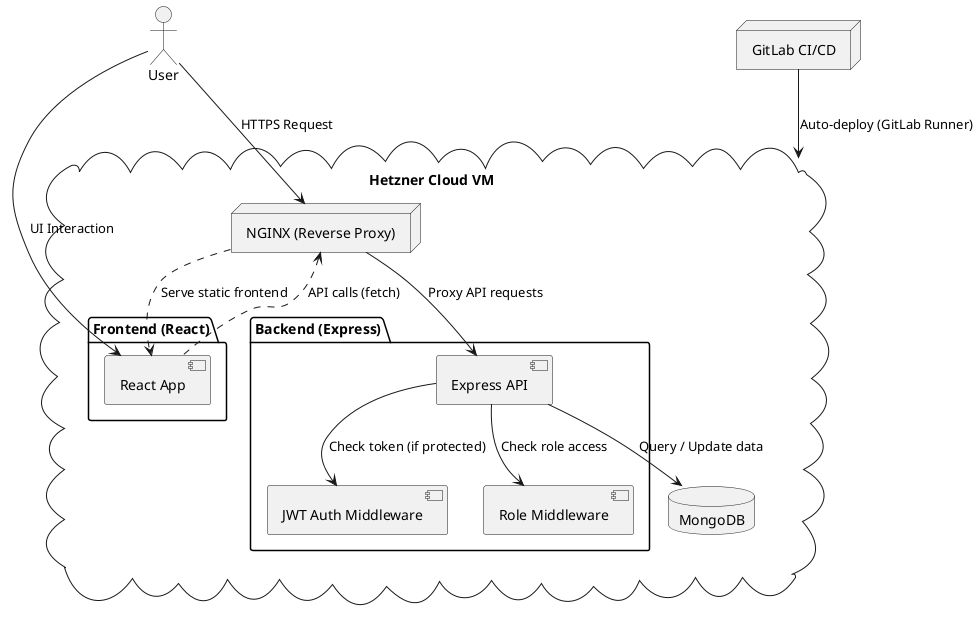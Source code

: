 @startuml LeoCRM_Architecture

actor User

cloud "Hetzner Cloud VM" as VM {
  
  ' === Frontend ===
  package "Frontend (React)" {
    [React App]
  }

  ' === Backend ===
  package "Backend (Express)" {
    [Express API]
    [JWT Auth Middleware]
    [Role Middleware]
  }

  ' === Database ===
  database "MongoDB" as DB

  node "NGINX (Reverse Proxy)" as NGINX
}

' Gitlab
node "GitLab CI/CD" as CICD

' === Flussi principali ===
User --> NGINX : HTTPS Request
NGINX .down.> [React App] : Serve static frontend
User --> [React App] : UI Interaction
[React App] .up.> NGINX : API calls (fetch)
NGINX --> [Express API] : Proxy API requests

[Express API] --> [JWT Auth Middleware] : Check token (if protected)
[Express API] --> [Role Middleware] : Check role access
[Express API] --> DB : Query / Update data

CICD --> VM : Auto-deploy (GitLab Runner)

@enduml
